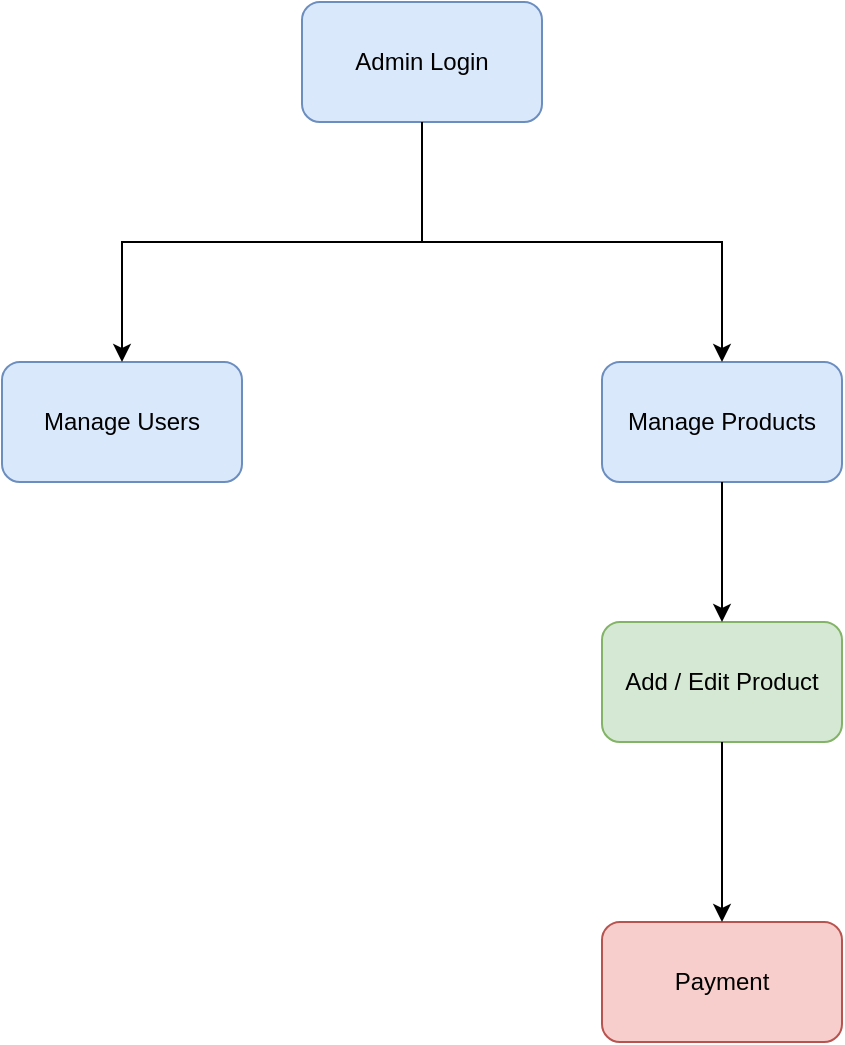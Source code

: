 <mxfile version="17.4.5" type="device"><diagram id="pDKxRWDJ1mmvxYoMHTp0" name="Page-1"><mxGraphModel dx="1635" dy="893" grid="1" gridSize="10" guides="1" tooltips="1" connect="1" arrows="1" fold="1" page="1" pageScale="1" pageWidth="827" pageHeight="1169" math="0" shadow="0"><root><mxCell id="0"/><mxCell id="1" parent="0"/><mxCell id="mGwm1psAirhRDbxwuG-W-1" value="Admin Login" style="rounded=1;whiteSpace=wrap;html=1;fillColor=#dae8fc;strokeColor=#6c8ebf;" parent="1" vertex="1"><mxGeometry x="620" y="130" width="120" height="60" as="geometry"/></mxCell><mxCell id="mGwm1psAirhRDbxwuG-W-2" value="Manage Users" style="rounded=1;whiteSpace=wrap;html=1;fillColor=#dae8fc;strokeColor=#6c8ebf;" parent="1" vertex="1"><mxGeometry x="470" y="310" width="120" height="60" as="geometry"/></mxCell><mxCell id="mGwm1psAirhRDbxwuG-W-9" style="edgeStyle=orthogonalEdgeStyle;rounded=0;orthogonalLoop=1;jettySize=auto;html=1;exitX=0.5;exitY=1;exitDx=0;exitDy=0;" parent="1" source="mGwm1psAirhRDbxwuG-W-1" target="mGwm1psAirhRDbxwuG-W-2" edge="1"><mxGeometry relative="1" as="geometry"/></mxCell><mxCell id="mGwm1psAirhRDbxwuG-W-16" value="Manage Products" style="rounded=1;whiteSpace=wrap;html=1;fillColor=#dae8fc;strokeColor=#6c8ebf;" parent="1" vertex="1"><mxGeometry x="770" y="310" width="120" height="60" as="geometry"/></mxCell><mxCell id="mGwm1psAirhRDbxwuG-W-17" style="edgeStyle=orthogonalEdgeStyle;rounded=0;orthogonalLoop=1;jettySize=auto;html=1;exitX=0.5;exitY=1;exitDx=0;exitDy=0;entryX=0.5;entryY=0;entryDx=0;entryDy=0;" parent="1" source="mGwm1psAirhRDbxwuG-W-1" target="mGwm1psAirhRDbxwuG-W-16" edge="1"><mxGeometry relative="1" as="geometry"/></mxCell><mxCell id="mGwm1psAirhRDbxwuG-W-24" value="Add / Edit Product" style="rounded=1;whiteSpace=wrap;html=1;fillColor=#d5e8d4;strokeColor=#82b366;" parent="1" vertex="1"><mxGeometry x="770" y="440" width="120" height="60" as="geometry"/></mxCell><mxCell id="mGwm1psAirhRDbxwuG-W-25" value="" style="edgeStyle=orthogonalEdgeStyle;rounded=0;orthogonalLoop=1;jettySize=auto;html=1;" parent="1" source="mGwm1psAirhRDbxwuG-W-16" target="mGwm1psAirhRDbxwuG-W-24" edge="1"><mxGeometry relative="1" as="geometry"/></mxCell><mxCell id="mGwm1psAirhRDbxwuG-W-27" value="Payment" style="rounded=1;whiteSpace=wrap;html=1;fillColor=#f8cecc;strokeColor=#b85450;" parent="1" vertex="1"><mxGeometry x="770" y="590" width="120" height="60" as="geometry"/></mxCell><mxCell id="mGwm1psAirhRDbxwuG-W-29" value="" style="edgeStyle=orthogonalEdgeStyle;rounded=0;orthogonalLoop=1;jettySize=auto;html=1;" parent="1" source="mGwm1psAirhRDbxwuG-W-24" target="mGwm1psAirhRDbxwuG-W-27" edge="1"><mxGeometry relative="1" as="geometry"/></mxCell></root></mxGraphModel></diagram></mxfile>